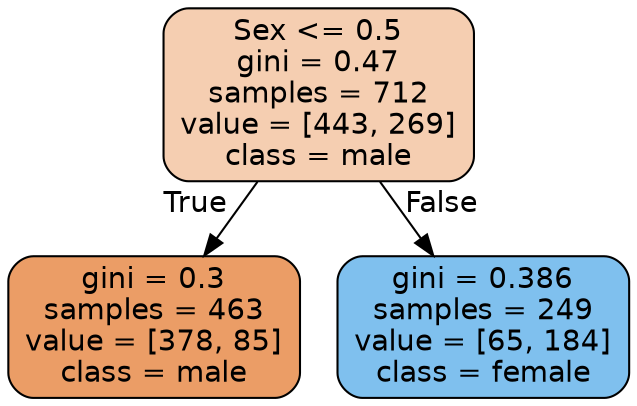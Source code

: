 digraph Tree {
node [shape=box, style="filled, rounded", color="black", fontname="helvetica"] ;
edge [fontname="helvetica"] ;
0 [label="Sex <= 0.5\ngini = 0.47\nsamples = 712\nvalue = [443, 269]\nclass = male", fillcolor="#f5ceb1"] ;
1 [label="gini = 0.3\nsamples = 463\nvalue = [378, 85]\nclass = male", fillcolor="#eb9d66"] ;
0 -> 1 [labeldistance=2.5, labelangle=45, headlabel="True"] ;
2 [label="gini = 0.386\nsamples = 249\nvalue = [65, 184]\nclass = female", fillcolor="#7fc0ee"] ;
0 -> 2 [labeldistance=2.5, labelangle=-45, headlabel="False"] ;
}